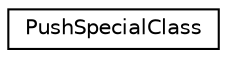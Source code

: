 digraph "Graphical Class Hierarchy"
{
  edge [fontname="Helvetica",fontsize="10",labelfontname="Helvetica",labelfontsize="10"];
  node [fontname="Helvetica",fontsize="10",shape=record];
  rankdir="LR";
  Node0 [label="PushSpecialClass",height=0.2,width=0.4,color="black", fillcolor="white", style="filled",URL="$classfst_1_1PushSpecialClass.html"];
}
